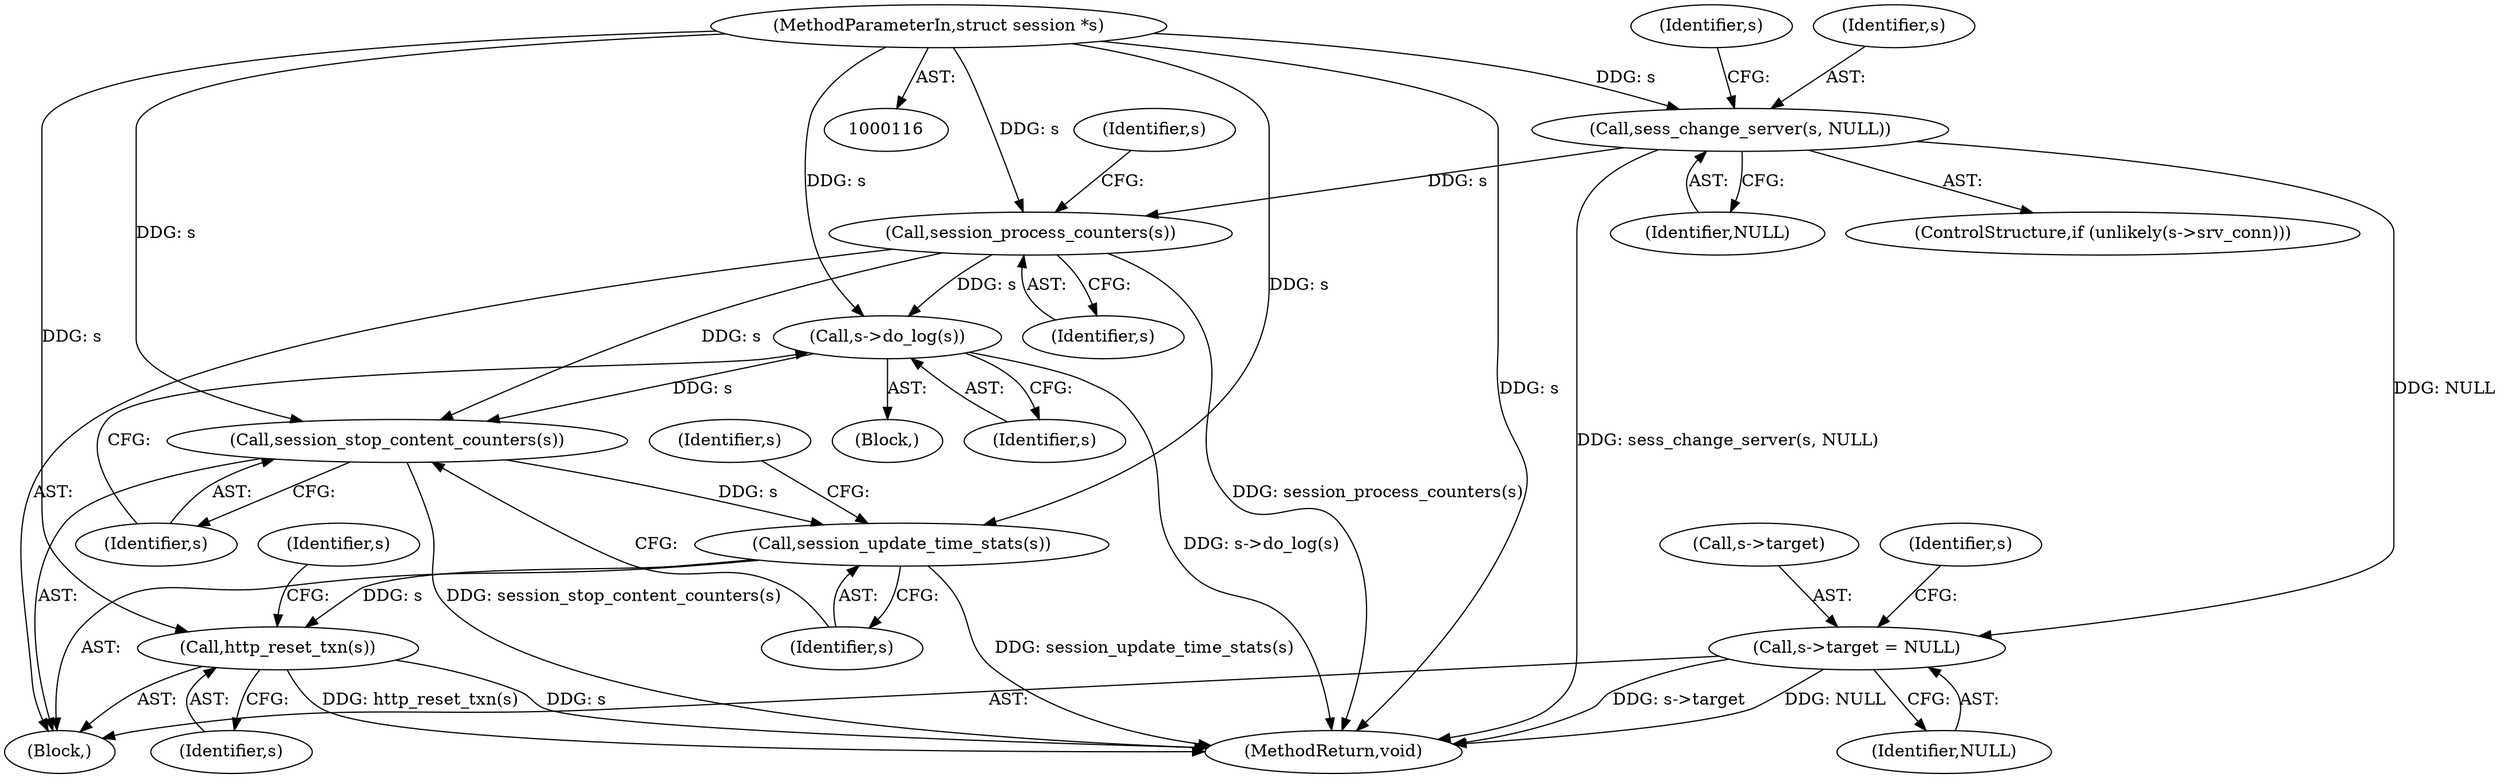 digraph "0_haproxy_b4d05093bc89f71377230228007e69a1434c1a0c@pointer" {
"1000117" [label="(MethodParameterIn,struct session *s)"];
"1000187" [label="(Call,sess_change_server(s, NULL))"];
"1000205" [label="(Call,session_process_counters(s))"];
"1000407" [label="(Call,s->do_log(s))"];
"1000409" [label="(Call,session_stop_content_counters(s))"];
"1000411" [label="(Call,session_update_time_stats(s))"];
"1000730" [label="(Call,http_reset_txn(s))"];
"1000564" [label="(Call,s->target = NULL)"];
"1000117" [label="(MethodParameterIn,struct session *s)"];
"1000409" [label="(Call,session_stop_content_counters(s))"];
"1000565" [label="(Call,s->target)"];
"1000412" [label="(Identifier,s)"];
"1000408" [label="(Identifier,s)"];
"1000118" [label="(Block,)"];
"1000903" [label="(MethodReturn,void)"];
"1000411" [label="(Call,session_update_time_stats(s))"];
"1000206" [label="(Identifier,s)"];
"1000406" [label="(Block,)"];
"1000731" [label="(Identifier,s)"];
"1000407" [label="(Call,s->do_log(s))"];
"1000193" [label="(Identifier,s)"];
"1000187" [label="(Call,sess_change_server(s, NULL))"];
"1000189" [label="(Identifier,NULL)"];
"1000564" [label="(Call,s->target = NULL)"];
"1000575" [label="(Identifier,s)"];
"1000730" [label="(Call,http_reset_txn(s))"];
"1000410" [label="(Identifier,s)"];
"1000188" [label="(Identifier,s)"];
"1000735" [label="(Identifier,s)"];
"1000416" [label="(Identifier,s)"];
"1000182" [label="(ControlStructure,if (unlikely(s->srv_conn)))"];
"1000568" [label="(Identifier,NULL)"];
"1000205" [label="(Call,session_process_counters(s))"];
"1000210" [label="(Identifier,s)"];
"1000117" -> "1000116"  [label="AST: "];
"1000117" -> "1000903"  [label="DDG: s"];
"1000117" -> "1000187"  [label="DDG: s"];
"1000117" -> "1000205"  [label="DDG: s"];
"1000117" -> "1000407"  [label="DDG: s"];
"1000117" -> "1000409"  [label="DDG: s"];
"1000117" -> "1000411"  [label="DDG: s"];
"1000117" -> "1000730"  [label="DDG: s"];
"1000187" -> "1000182"  [label="AST: "];
"1000187" -> "1000189"  [label="CFG: "];
"1000188" -> "1000187"  [label="AST: "];
"1000189" -> "1000187"  [label="AST: "];
"1000193" -> "1000187"  [label="CFG: "];
"1000187" -> "1000903"  [label="DDG: sess_change_server(s, NULL)"];
"1000187" -> "1000205"  [label="DDG: s"];
"1000187" -> "1000564"  [label="DDG: NULL"];
"1000205" -> "1000118"  [label="AST: "];
"1000205" -> "1000206"  [label="CFG: "];
"1000206" -> "1000205"  [label="AST: "];
"1000210" -> "1000205"  [label="CFG: "];
"1000205" -> "1000903"  [label="DDG: session_process_counters(s)"];
"1000205" -> "1000407"  [label="DDG: s"];
"1000205" -> "1000409"  [label="DDG: s"];
"1000407" -> "1000406"  [label="AST: "];
"1000407" -> "1000408"  [label="CFG: "];
"1000408" -> "1000407"  [label="AST: "];
"1000410" -> "1000407"  [label="CFG: "];
"1000407" -> "1000903"  [label="DDG: s->do_log(s)"];
"1000407" -> "1000409"  [label="DDG: s"];
"1000409" -> "1000118"  [label="AST: "];
"1000409" -> "1000410"  [label="CFG: "];
"1000410" -> "1000409"  [label="AST: "];
"1000412" -> "1000409"  [label="CFG: "];
"1000409" -> "1000903"  [label="DDG: session_stop_content_counters(s)"];
"1000409" -> "1000411"  [label="DDG: s"];
"1000411" -> "1000118"  [label="AST: "];
"1000411" -> "1000412"  [label="CFG: "];
"1000412" -> "1000411"  [label="AST: "];
"1000416" -> "1000411"  [label="CFG: "];
"1000411" -> "1000903"  [label="DDG: session_update_time_stats(s)"];
"1000411" -> "1000730"  [label="DDG: s"];
"1000730" -> "1000118"  [label="AST: "];
"1000730" -> "1000731"  [label="CFG: "];
"1000731" -> "1000730"  [label="AST: "];
"1000735" -> "1000730"  [label="CFG: "];
"1000730" -> "1000903"  [label="DDG: http_reset_txn(s)"];
"1000730" -> "1000903"  [label="DDG: s"];
"1000564" -> "1000118"  [label="AST: "];
"1000564" -> "1000568"  [label="CFG: "];
"1000565" -> "1000564"  [label="AST: "];
"1000568" -> "1000564"  [label="AST: "];
"1000575" -> "1000564"  [label="CFG: "];
"1000564" -> "1000903"  [label="DDG: NULL"];
"1000564" -> "1000903"  [label="DDG: s->target"];
}

